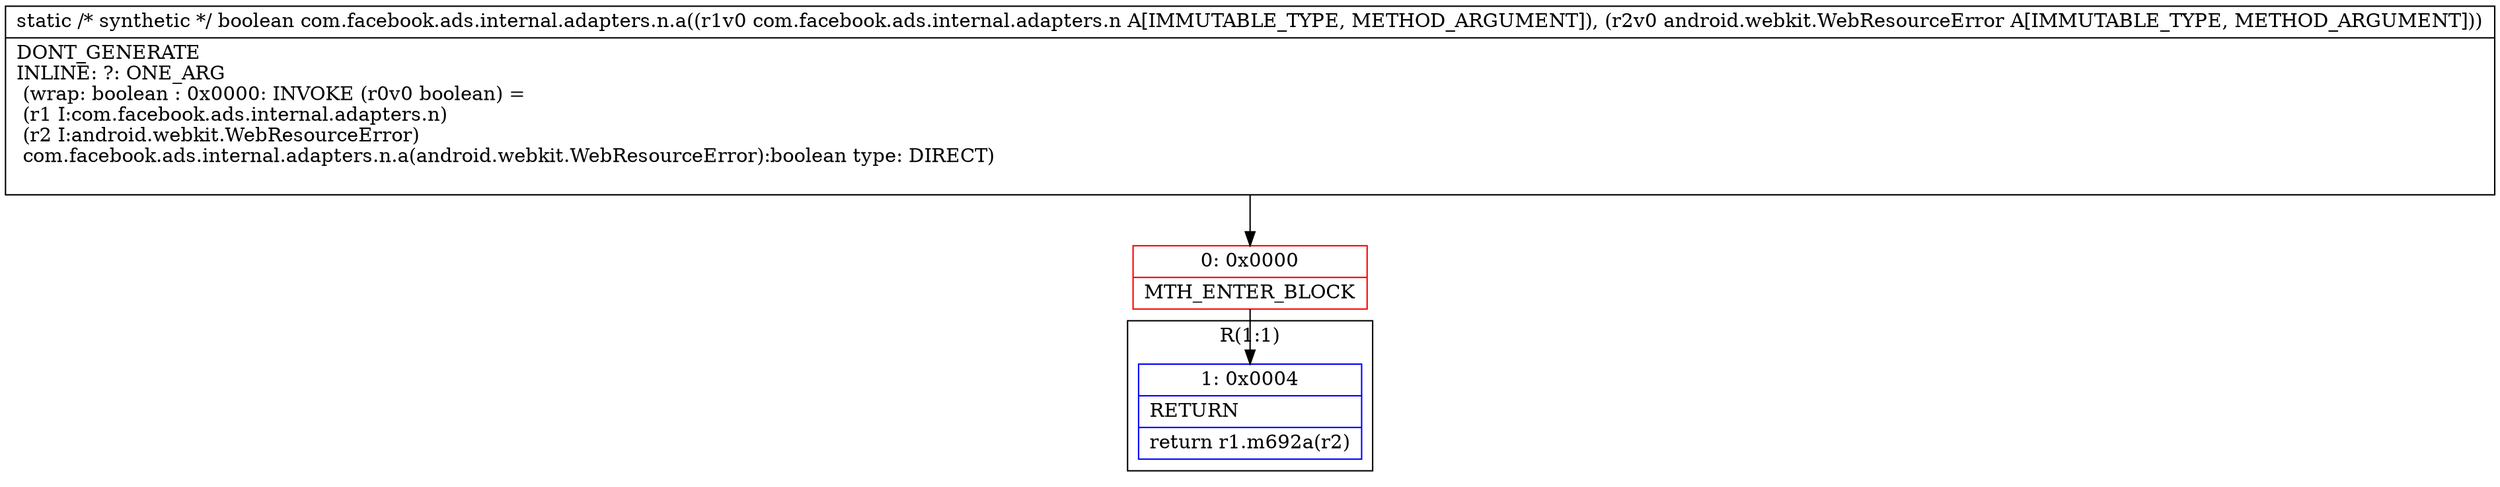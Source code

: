 digraph "CFG forcom.facebook.ads.internal.adapters.n.a(Lcom\/facebook\/ads\/internal\/adapters\/n;Landroid\/webkit\/WebResourceError;)Z" {
subgraph cluster_Region_14010011 {
label = "R(1:1)";
node [shape=record,color=blue];
Node_1 [shape=record,label="{1\:\ 0x0004|RETURN\l|return r1.m692a(r2)\l}"];
}
Node_0 [shape=record,color=red,label="{0\:\ 0x0000|MTH_ENTER_BLOCK\l}"];
MethodNode[shape=record,label="{static \/* synthetic *\/ boolean com.facebook.ads.internal.adapters.n.a((r1v0 com.facebook.ads.internal.adapters.n A[IMMUTABLE_TYPE, METHOD_ARGUMENT]), (r2v0 android.webkit.WebResourceError A[IMMUTABLE_TYPE, METHOD_ARGUMENT]))  | DONT_GENERATE\lINLINE: ?: ONE_ARG  \l  (wrap: boolean : 0x0000: INVOKE  (r0v0 boolean) = \l  (r1 I:com.facebook.ads.internal.adapters.n)\l  (r2 I:android.webkit.WebResourceError)\l com.facebook.ads.internal.adapters.n.a(android.webkit.WebResourceError):boolean type: DIRECT)\l\l}"];
MethodNode -> Node_0;
Node_0 -> Node_1;
}

